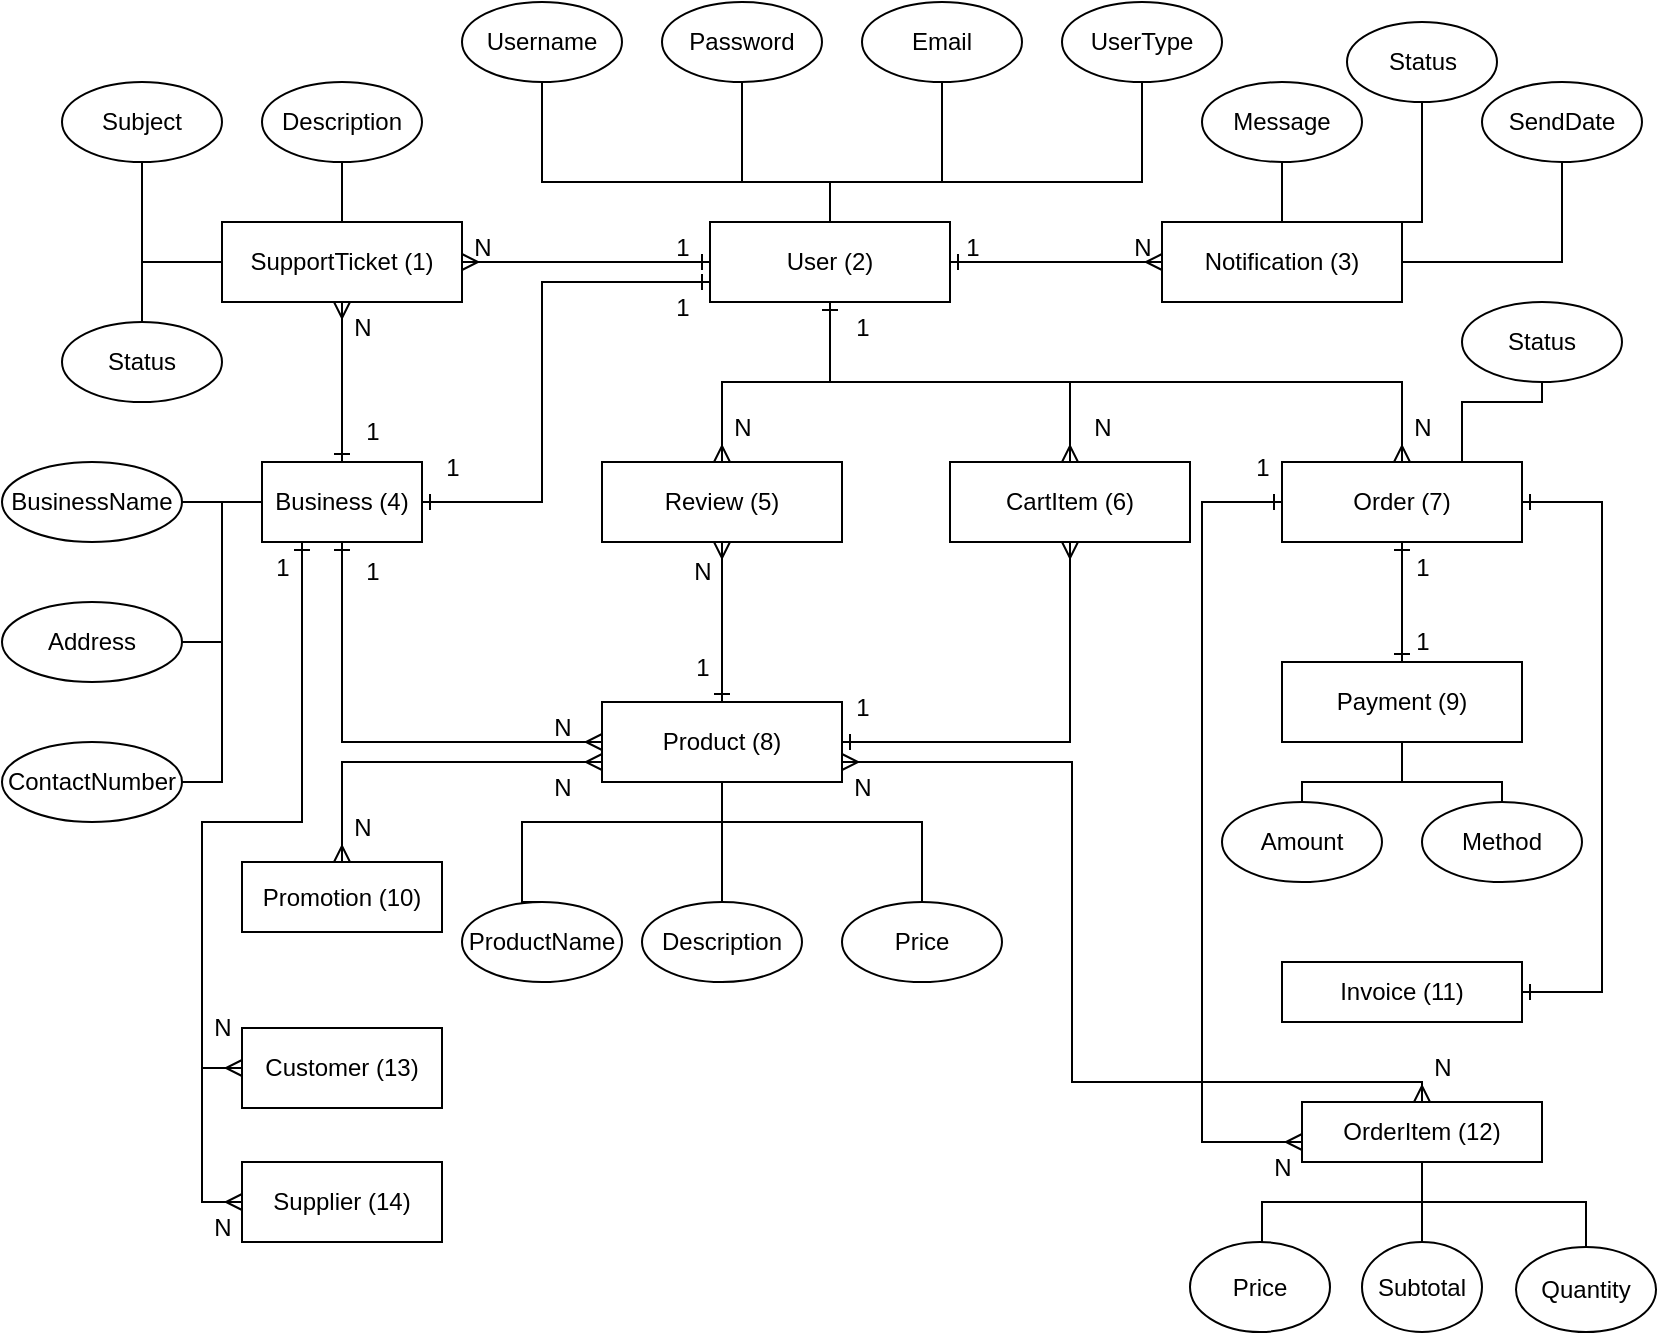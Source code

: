 <mxfile version="21.6.8" type="device">
  <diagram id="C5RBs43oDa-KdzZeNtuy" name="Page-1">
    <mxGraphModel dx="886" dy="702" grid="1" gridSize="10" guides="1" tooltips="1" connect="1" arrows="1" fold="1" page="1" pageScale="1" pageWidth="827" pageHeight="1169" math="0" shadow="0">
      <root>
        <mxCell id="WIyWlLk6GJQsqaUBKTNV-0" />
        <mxCell id="WIyWlLk6GJQsqaUBKTNV-1" parent="WIyWlLk6GJQsqaUBKTNV-0" />
        <mxCell id="UI3zg91qQOwOk9qKUBAu-9" style="edgeStyle=orthogonalEdgeStyle;rounded=0;orthogonalLoop=1;jettySize=auto;html=1;entryX=0.5;entryY=1;entryDx=0;entryDy=0;endArrow=none;endFill=0;" parent="WIyWlLk6GJQsqaUBKTNV-1" source="UI3zg91qQOwOk9qKUBAu-1" target="UI3zg91qQOwOk9qKUBAu-5" edge="1">
          <mxGeometry relative="1" as="geometry">
            <Array as="points">
              <mxPoint x="414" y="150" />
              <mxPoint x="270" y="150" />
            </Array>
          </mxGeometry>
        </mxCell>
        <mxCell id="UI3zg91qQOwOk9qKUBAu-10" style="edgeStyle=orthogonalEdgeStyle;rounded=0;orthogonalLoop=1;jettySize=auto;html=1;entryX=0.5;entryY=1;entryDx=0;entryDy=0;endArrow=none;endFill=0;" parent="WIyWlLk6GJQsqaUBKTNV-1" source="UI3zg91qQOwOk9qKUBAu-1" target="UI3zg91qQOwOk9qKUBAu-6" edge="1">
          <mxGeometry relative="1" as="geometry">
            <Array as="points">
              <mxPoint x="414" y="150" />
              <mxPoint x="370" y="150" />
            </Array>
          </mxGeometry>
        </mxCell>
        <mxCell id="UI3zg91qQOwOk9qKUBAu-11" style="edgeStyle=orthogonalEdgeStyle;rounded=0;orthogonalLoop=1;jettySize=auto;html=1;entryX=0.5;entryY=1;entryDx=0;entryDy=0;endArrow=none;endFill=0;" parent="WIyWlLk6GJQsqaUBKTNV-1" source="UI3zg91qQOwOk9qKUBAu-1" target="UI3zg91qQOwOk9qKUBAu-7" edge="1">
          <mxGeometry relative="1" as="geometry">
            <Array as="points">
              <mxPoint x="414" y="150" />
              <mxPoint x="470" y="150" />
            </Array>
          </mxGeometry>
        </mxCell>
        <mxCell id="UI3zg91qQOwOk9qKUBAu-12" style="edgeStyle=orthogonalEdgeStyle;rounded=0;orthogonalLoop=1;jettySize=auto;html=1;entryX=0.5;entryY=1;entryDx=0;entryDy=0;endArrow=none;endFill=0;" parent="WIyWlLk6GJQsqaUBKTNV-1" source="UI3zg91qQOwOk9qKUBAu-1" target="UI3zg91qQOwOk9qKUBAu-8" edge="1">
          <mxGeometry relative="1" as="geometry">
            <Array as="points">
              <mxPoint x="414" y="150" />
              <mxPoint x="570" y="150" />
            </Array>
          </mxGeometry>
        </mxCell>
        <mxCell id="UI3zg91qQOwOk9qKUBAu-23" style="edgeStyle=orthogonalEdgeStyle;rounded=0;orthogonalLoop=1;jettySize=auto;html=1;startArrow=ERone;startFill=0;endArrow=ERmany;endFill=0;" parent="WIyWlLk6GJQsqaUBKTNV-1" source="UI3zg91qQOwOk9qKUBAu-1" target="UI3zg91qQOwOk9qKUBAu-19" edge="1">
          <mxGeometry relative="1" as="geometry" />
        </mxCell>
        <mxCell id="UI3zg91qQOwOk9qKUBAu-24" style="edgeStyle=orthogonalEdgeStyle;rounded=0;orthogonalLoop=1;jettySize=auto;html=1;entryX=0;entryY=0.5;entryDx=0;entryDy=0;startArrow=ERone;startFill=0;endArrow=ERmany;endFill=0;" parent="WIyWlLk6GJQsqaUBKTNV-1" source="UI3zg91qQOwOk9qKUBAu-1" target="UI3zg91qQOwOk9qKUBAu-18" edge="1">
          <mxGeometry relative="1" as="geometry" />
        </mxCell>
        <mxCell id="UI3zg91qQOwOk9qKUBAu-27" style="edgeStyle=orthogonalEdgeStyle;rounded=0;orthogonalLoop=1;jettySize=auto;html=1;entryX=0.5;entryY=0;entryDx=0;entryDy=0;startArrow=ERone;startFill=0;endArrow=ERmany;endFill=0;" parent="WIyWlLk6GJQsqaUBKTNV-1" source="UI3zg91qQOwOk9qKUBAu-1" target="UI3zg91qQOwOk9qKUBAu-21" edge="1">
          <mxGeometry relative="1" as="geometry" />
        </mxCell>
        <mxCell id="UI3zg91qQOwOk9qKUBAu-30" style="edgeStyle=orthogonalEdgeStyle;rounded=0;orthogonalLoop=1;jettySize=auto;html=1;entryX=0.5;entryY=0;entryDx=0;entryDy=0;startArrow=ERone;startFill=0;endArrow=ERmany;endFill=0;" parent="WIyWlLk6GJQsqaUBKTNV-1" source="UI3zg91qQOwOk9qKUBAu-1" target="UI3zg91qQOwOk9qKUBAu-17" edge="1">
          <mxGeometry relative="1" as="geometry" />
        </mxCell>
        <mxCell id="UI3zg91qQOwOk9qKUBAu-31" style="edgeStyle=orthogonalEdgeStyle;rounded=0;orthogonalLoop=1;jettySize=auto;html=1;entryX=0.5;entryY=0;entryDx=0;entryDy=0;endArrow=ERmany;endFill=0;startArrow=ERone;startFill=0;" parent="WIyWlLk6GJQsqaUBKTNV-1" source="UI3zg91qQOwOk9qKUBAu-1" target="UI3zg91qQOwOk9qKUBAu-16" edge="1">
          <mxGeometry relative="1" as="geometry">
            <Array as="points">
              <mxPoint x="414" y="250" />
              <mxPoint x="700" y="250" />
            </Array>
          </mxGeometry>
        </mxCell>
        <mxCell id="UI3zg91qQOwOk9qKUBAu-32" style="edgeStyle=orthogonalEdgeStyle;rounded=0;orthogonalLoop=1;jettySize=auto;html=1;entryX=1;entryY=0.5;entryDx=0;entryDy=0;startArrow=ERone;startFill=0;endArrow=ERone;endFill=0;" parent="WIyWlLk6GJQsqaUBKTNV-1" source="UI3zg91qQOwOk9qKUBAu-1" target="UI3zg91qQOwOk9qKUBAu-14" edge="1">
          <mxGeometry relative="1" as="geometry">
            <Array as="points">
              <mxPoint x="270" y="200" />
              <mxPoint x="270" y="310" />
            </Array>
          </mxGeometry>
        </mxCell>
        <mxCell id="UI3zg91qQOwOk9qKUBAu-1" value="User (2)" style="rounded=0;whiteSpace=wrap;html=1;" parent="WIyWlLk6GJQsqaUBKTNV-1" vertex="1">
          <mxGeometry x="354" y="170" width="120" height="40" as="geometry" />
        </mxCell>
        <mxCell id="UI3zg91qQOwOk9qKUBAu-5" value="Username" style="ellipse;whiteSpace=wrap;html=1;" parent="WIyWlLk6GJQsqaUBKTNV-1" vertex="1">
          <mxGeometry x="230" y="60" width="80" height="40" as="geometry" />
        </mxCell>
        <mxCell id="UI3zg91qQOwOk9qKUBAu-6" value="Password" style="ellipse;whiteSpace=wrap;html=1;" parent="WIyWlLk6GJQsqaUBKTNV-1" vertex="1">
          <mxGeometry x="330" y="60" width="80" height="40" as="geometry" />
        </mxCell>
        <mxCell id="UI3zg91qQOwOk9qKUBAu-7" value="Email" style="ellipse;whiteSpace=wrap;html=1;" parent="WIyWlLk6GJQsqaUBKTNV-1" vertex="1">
          <mxGeometry x="430" y="60" width="80" height="40" as="geometry" />
        </mxCell>
        <mxCell id="UI3zg91qQOwOk9qKUBAu-8" value="UserType" style="ellipse;whiteSpace=wrap;html=1;" parent="WIyWlLk6GJQsqaUBKTNV-1" vertex="1">
          <mxGeometry x="530" y="60" width="80" height="40" as="geometry" />
        </mxCell>
        <mxCell id="UI3zg91qQOwOk9qKUBAu-22" style="edgeStyle=orthogonalEdgeStyle;rounded=0;orthogonalLoop=1;jettySize=auto;html=1;entryX=0.5;entryY=1;entryDx=0;entryDy=0;startArrow=ERone;startFill=0;endArrow=ERmany;endFill=0;" parent="WIyWlLk6GJQsqaUBKTNV-1" source="UI3zg91qQOwOk9qKUBAu-14" target="UI3zg91qQOwOk9qKUBAu-19" edge="1">
          <mxGeometry relative="1" as="geometry" />
        </mxCell>
        <mxCell id="UI3zg91qQOwOk9qKUBAu-26" style="edgeStyle=orthogonalEdgeStyle;rounded=0;orthogonalLoop=1;jettySize=auto;html=1;entryX=0;entryY=0.5;entryDx=0;entryDy=0;startArrow=ERone;startFill=0;endArrow=ERmany;endFill=0;" parent="WIyWlLk6GJQsqaUBKTNV-1" source="UI3zg91qQOwOk9qKUBAu-14" target="UI3zg91qQOwOk9qKUBAu-15" edge="1">
          <mxGeometry relative="1" as="geometry">
            <Array as="points">
              <mxPoint x="170" y="430" />
            </Array>
          </mxGeometry>
        </mxCell>
        <mxCell id="UI3zg91qQOwOk9qKUBAu-59" style="edgeStyle=orthogonalEdgeStyle;rounded=0;orthogonalLoop=1;jettySize=auto;html=1;entryX=1;entryY=0.5;entryDx=0;entryDy=0;endArrow=none;endFill=0;" parent="WIyWlLk6GJQsqaUBKTNV-1" source="UI3zg91qQOwOk9qKUBAu-14" target="UI3zg91qQOwOk9qKUBAu-56" edge="1">
          <mxGeometry relative="1" as="geometry" />
        </mxCell>
        <mxCell id="UI3zg91qQOwOk9qKUBAu-60" style="edgeStyle=orthogonalEdgeStyle;rounded=0;orthogonalLoop=1;jettySize=auto;html=1;entryX=1;entryY=0.5;entryDx=0;entryDy=0;endArrow=none;endFill=0;" parent="WIyWlLk6GJQsqaUBKTNV-1" source="UI3zg91qQOwOk9qKUBAu-14" target="UI3zg91qQOwOk9qKUBAu-57" edge="1">
          <mxGeometry relative="1" as="geometry" />
        </mxCell>
        <mxCell id="UI3zg91qQOwOk9qKUBAu-61" style="edgeStyle=orthogonalEdgeStyle;rounded=0;orthogonalLoop=1;jettySize=auto;html=1;entryX=1;entryY=0.5;entryDx=0;entryDy=0;endArrow=none;endFill=0;" parent="WIyWlLk6GJQsqaUBKTNV-1" source="UI3zg91qQOwOk9qKUBAu-14" target="UI3zg91qQOwOk9qKUBAu-58" edge="1">
          <mxGeometry relative="1" as="geometry" />
        </mxCell>
        <mxCell id="Hkk8Q-70TC6XMbmosX2r-22" style="edgeStyle=orthogonalEdgeStyle;rounded=0;orthogonalLoop=1;jettySize=auto;html=1;entryX=0;entryY=0.5;entryDx=0;entryDy=0;startArrow=ERone;startFill=0;endArrow=ERmany;endFill=0;" parent="WIyWlLk6GJQsqaUBKTNV-1" source="UI3zg91qQOwOk9qKUBAu-14" target="Hkk8Q-70TC6XMbmosX2r-19" edge="1">
          <mxGeometry relative="1" as="geometry">
            <Array as="points">
              <mxPoint x="150" y="470" />
              <mxPoint x="100" y="470" />
              <mxPoint x="100" y="593" />
            </Array>
          </mxGeometry>
        </mxCell>
        <mxCell id="Hkk8Q-70TC6XMbmosX2r-23" style="edgeStyle=orthogonalEdgeStyle;rounded=0;orthogonalLoop=1;jettySize=auto;html=1;entryX=0;entryY=0.5;entryDx=0;entryDy=0;startArrow=ERone;startFill=0;endArrow=ERmany;endFill=0;" parent="WIyWlLk6GJQsqaUBKTNV-1" source="UI3zg91qQOwOk9qKUBAu-14" target="Hkk8Q-70TC6XMbmosX2r-21" edge="1">
          <mxGeometry relative="1" as="geometry">
            <Array as="points">
              <mxPoint x="150" y="470" />
              <mxPoint x="100" y="470" />
              <mxPoint x="100" y="660" />
            </Array>
          </mxGeometry>
        </mxCell>
        <mxCell id="UI3zg91qQOwOk9qKUBAu-14" value="Business (4)" style="rounded=0;whiteSpace=wrap;html=1;" parent="WIyWlLk6GJQsqaUBKTNV-1" vertex="1">
          <mxGeometry x="130" y="290" width="80" height="40" as="geometry" />
        </mxCell>
        <mxCell id="UI3zg91qQOwOk9qKUBAu-28" style="edgeStyle=orthogonalEdgeStyle;rounded=0;orthogonalLoop=1;jettySize=auto;html=1;startArrow=ERone;startFill=0;endArrow=ERmany;endFill=0;" parent="WIyWlLk6GJQsqaUBKTNV-1" source="UI3zg91qQOwOk9qKUBAu-15" target="UI3zg91qQOwOk9qKUBAu-21" edge="1">
          <mxGeometry relative="1" as="geometry">
            <Array as="points">
              <mxPoint x="360" y="380" />
              <mxPoint x="360" y="380" />
            </Array>
          </mxGeometry>
        </mxCell>
        <mxCell id="UI3zg91qQOwOk9qKUBAu-29" style="edgeStyle=orthogonalEdgeStyle;rounded=0;orthogonalLoop=1;jettySize=auto;html=1;entryX=0.5;entryY=1;entryDx=0;entryDy=0;startArrow=ERone;startFill=0;endArrow=ERmany;endFill=0;" parent="WIyWlLk6GJQsqaUBKTNV-1" source="UI3zg91qQOwOk9qKUBAu-15" target="UI3zg91qQOwOk9qKUBAu-17" edge="1">
          <mxGeometry relative="1" as="geometry" />
        </mxCell>
        <mxCell id="UI3zg91qQOwOk9qKUBAu-53" style="edgeStyle=orthogonalEdgeStyle;rounded=0;orthogonalLoop=1;jettySize=auto;html=1;entryX=0.5;entryY=0;entryDx=0;entryDy=0;endArrow=none;endFill=0;" parent="WIyWlLk6GJQsqaUBKTNV-1" source="UI3zg91qQOwOk9qKUBAu-15" target="UI3zg91qQOwOk9qKUBAu-50" edge="1">
          <mxGeometry relative="1" as="geometry">
            <Array as="points">
              <mxPoint x="360" y="470" />
              <mxPoint x="260" y="470" />
              <mxPoint x="260" y="510" />
            </Array>
          </mxGeometry>
        </mxCell>
        <mxCell id="UI3zg91qQOwOk9qKUBAu-54" style="edgeStyle=orthogonalEdgeStyle;rounded=0;orthogonalLoop=1;jettySize=auto;html=1;endArrow=none;endFill=0;" parent="WIyWlLk6GJQsqaUBKTNV-1" source="UI3zg91qQOwOk9qKUBAu-15" target="UI3zg91qQOwOk9qKUBAu-51" edge="1">
          <mxGeometry relative="1" as="geometry">
            <Array as="points">
              <mxPoint x="360" y="470" />
              <mxPoint x="360" y="470" />
            </Array>
          </mxGeometry>
        </mxCell>
        <mxCell id="UI3zg91qQOwOk9qKUBAu-55" style="edgeStyle=orthogonalEdgeStyle;rounded=0;orthogonalLoop=1;jettySize=auto;html=1;endArrow=none;endFill=0;" parent="WIyWlLk6GJQsqaUBKTNV-1" source="UI3zg91qQOwOk9qKUBAu-15" target="UI3zg91qQOwOk9qKUBAu-52" edge="1">
          <mxGeometry relative="1" as="geometry">
            <Array as="points">
              <mxPoint x="360" y="470" />
              <mxPoint x="460" y="470" />
            </Array>
          </mxGeometry>
        </mxCell>
        <mxCell id="Hkk8Q-70TC6XMbmosX2r-14" style="edgeStyle=orthogonalEdgeStyle;rounded=0;orthogonalLoop=1;jettySize=auto;html=1;entryX=0.5;entryY=0;entryDx=0;entryDy=0;startArrow=ERmany;startFill=0;endArrow=ERmany;endFill=0;" parent="WIyWlLk6GJQsqaUBKTNV-1" source="UI3zg91qQOwOk9qKUBAu-15" target="Hkk8Q-70TC6XMbmosX2r-13" edge="1">
          <mxGeometry relative="1" as="geometry">
            <Array as="points">
              <mxPoint x="170" y="440" />
            </Array>
          </mxGeometry>
        </mxCell>
        <mxCell id="UI3zg91qQOwOk9qKUBAu-15" value="Product (8)" style="rounded=0;whiteSpace=wrap;html=1;" parent="WIyWlLk6GJQsqaUBKTNV-1" vertex="1">
          <mxGeometry x="300" y="410" width="120" height="40" as="geometry" />
        </mxCell>
        <mxCell id="UI3zg91qQOwOk9qKUBAu-25" style="edgeStyle=orthogonalEdgeStyle;rounded=0;orthogonalLoop=1;jettySize=auto;html=1;entryX=0.5;entryY=0;entryDx=0;entryDy=0;endArrow=ERone;endFill=0;startArrow=ERone;startFill=0;" parent="WIyWlLk6GJQsqaUBKTNV-1" source="UI3zg91qQOwOk9qKUBAu-16" target="UI3zg91qQOwOk9qKUBAu-20" edge="1">
          <mxGeometry relative="1" as="geometry" />
        </mxCell>
        <mxCell id="UI3zg91qQOwOk9qKUBAu-39" style="edgeStyle=orthogonalEdgeStyle;rounded=0;orthogonalLoop=1;jettySize=auto;html=1;entryX=0.5;entryY=1;entryDx=0;entryDy=0;endArrow=none;endFill=0;" parent="WIyWlLk6GJQsqaUBKTNV-1" source="UI3zg91qQOwOk9qKUBAu-16" target="UI3zg91qQOwOk9qKUBAu-38" edge="1">
          <mxGeometry relative="1" as="geometry">
            <Array as="points">
              <mxPoint x="730" y="260" />
            </Array>
          </mxGeometry>
        </mxCell>
        <mxCell id="Hkk8Q-70TC6XMbmosX2r-3" value="" style="edgeStyle=orthogonalEdgeStyle;rounded=0;orthogonalLoop=1;jettySize=auto;html=1;entryX=1;entryY=0.5;entryDx=0;entryDy=0;startArrow=ERone;startFill=0;endArrow=ERone;endFill=0;" parent="WIyWlLk6GJQsqaUBKTNV-1" source="UI3zg91qQOwOk9qKUBAu-16" target="Hkk8Q-70TC6XMbmosX2r-4" edge="1">
          <mxGeometry relative="1" as="geometry">
            <mxPoint x="609" y="540" as="targetPoint" />
            <Array as="points">
              <mxPoint x="800" y="310" />
              <mxPoint x="800" y="555" />
            </Array>
          </mxGeometry>
        </mxCell>
        <mxCell id="Hkk8Q-70TC6XMbmosX2r-5" style="edgeStyle=orthogonalEdgeStyle;rounded=0;orthogonalLoop=1;jettySize=auto;html=1;startArrow=ERone;startFill=0;endArrow=ERmany;endFill=0;" parent="WIyWlLk6GJQsqaUBKTNV-1" source="UI3zg91qQOwOk9qKUBAu-16" target="Hkk8Q-70TC6XMbmosX2r-6" edge="1">
          <mxGeometry relative="1" as="geometry">
            <mxPoint x="600" y="630" as="targetPoint" />
            <Array as="points">
              <mxPoint x="600" y="310" />
              <mxPoint x="600" y="630" />
            </Array>
          </mxGeometry>
        </mxCell>
        <mxCell id="UI3zg91qQOwOk9qKUBAu-16" value="Order (7)" style="rounded=0;whiteSpace=wrap;html=1;" parent="WIyWlLk6GJQsqaUBKTNV-1" vertex="1">
          <mxGeometry x="640" y="290" width="120" height="40" as="geometry" />
        </mxCell>
        <mxCell id="UI3zg91qQOwOk9qKUBAu-17" value="CartItem (6)" style="rounded=0;whiteSpace=wrap;html=1;" parent="WIyWlLk6GJQsqaUBKTNV-1" vertex="1">
          <mxGeometry x="474" y="290" width="120" height="40" as="geometry" />
        </mxCell>
        <mxCell id="UI3zg91qQOwOk9qKUBAu-37" style="edgeStyle=orthogonalEdgeStyle;rounded=0;orthogonalLoop=1;jettySize=auto;html=1;entryX=0.5;entryY=1;entryDx=0;entryDy=0;endArrow=none;endFill=0;" parent="WIyWlLk6GJQsqaUBKTNV-1" source="UI3zg91qQOwOk9qKUBAu-18" target="UI3zg91qQOwOk9qKUBAu-35" edge="1">
          <mxGeometry relative="1" as="geometry">
            <Array as="points">
              <mxPoint x="780" y="190" />
            </Array>
          </mxGeometry>
        </mxCell>
        <mxCell id="Hkk8Q-70TC6XMbmosX2r-18" style="edgeStyle=orthogonalEdgeStyle;rounded=0;orthogonalLoop=1;jettySize=auto;html=1;entryX=0.5;entryY=1;entryDx=0;entryDy=0;endArrow=none;endFill=0;" parent="WIyWlLk6GJQsqaUBKTNV-1" source="UI3zg91qQOwOk9qKUBAu-18" target="Hkk8Q-70TC6XMbmosX2r-17" edge="1">
          <mxGeometry relative="1" as="geometry">
            <Array as="points">
              <mxPoint x="670" y="170" />
              <mxPoint x="670" y="170" />
            </Array>
          </mxGeometry>
        </mxCell>
        <mxCell id="UI3zg91qQOwOk9qKUBAu-18" value="Notification (3)" style="rounded=0;whiteSpace=wrap;html=1;" parent="WIyWlLk6GJQsqaUBKTNV-1" vertex="1">
          <mxGeometry x="580" y="170" width="120" height="40" as="geometry" />
        </mxCell>
        <mxCell id="UI3zg91qQOwOk9qKUBAu-46" style="edgeStyle=orthogonalEdgeStyle;rounded=0;orthogonalLoop=1;jettySize=auto;html=1;entryX=0.5;entryY=1;entryDx=0;entryDy=0;endArrow=none;endFill=0;" parent="WIyWlLk6GJQsqaUBKTNV-1" source="UI3zg91qQOwOk9qKUBAu-19" target="UI3zg91qQOwOk9qKUBAu-44" edge="1">
          <mxGeometry relative="1" as="geometry" />
        </mxCell>
        <mxCell id="UI3zg91qQOwOk9qKUBAu-47" style="edgeStyle=orthogonalEdgeStyle;rounded=0;orthogonalLoop=1;jettySize=auto;html=1;entryX=0.5;entryY=1;entryDx=0;entryDy=0;endArrow=none;endFill=0;" parent="WIyWlLk6GJQsqaUBKTNV-1" source="UI3zg91qQOwOk9qKUBAu-19" target="UI3zg91qQOwOk9qKUBAu-45" edge="1">
          <mxGeometry relative="1" as="geometry">
            <Array as="points">
              <mxPoint x="70" y="190" />
            </Array>
          </mxGeometry>
        </mxCell>
        <mxCell id="UI3zg91qQOwOk9qKUBAu-49" style="edgeStyle=orthogonalEdgeStyle;rounded=0;orthogonalLoop=1;jettySize=auto;html=1;entryX=0.5;entryY=0;entryDx=0;entryDy=0;endArrow=none;endFill=0;" parent="WIyWlLk6GJQsqaUBKTNV-1" source="UI3zg91qQOwOk9qKUBAu-19" target="UI3zg91qQOwOk9qKUBAu-48" edge="1">
          <mxGeometry relative="1" as="geometry">
            <Array as="points">
              <mxPoint x="70" y="190" />
            </Array>
          </mxGeometry>
        </mxCell>
        <mxCell id="UI3zg91qQOwOk9qKUBAu-19" value="SupportTicket (1)" style="rounded=0;whiteSpace=wrap;html=1;" parent="WIyWlLk6GJQsqaUBKTNV-1" vertex="1">
          <mxGeometry x="110" y="170" width="120" height="40" as="geometry" />
        </mxCell>
        <mxCell id="UI3zg91qQOwOk9qKUBAu-42" style="edgeStyle=orthogonalEdgeStyle;rounded=0;orthogonalLoop=1;jettySize=auto;html=1;entryX=0.5;entryY=0;entryDx=0;entryDy=0;endArrow=none;endFill=0;" parent="WIyWlLk6GJQsqaUBKTNV-1" source="UI3zg91qQOwOk9qKUBAu-20" target="UI3zg91qQOwOk9qKUBAu-41" edge="1">
          <mxGeometry relative="1" as="geometry" />
        </mxCell>
        <mxCell id="UI3zg91qQOwOk9qKUBAu-43" style="edgeStyle=orthogonalEdgeStyle;rounded=0;orthogonalLoop=1;jettySize=auto;html=1;entryX=0.5;entryY=0;entryDx=0;entryDy=0;endArrow=none;endFill=0;" parent="WIyWlLk6GJQsqaUBKTNV-1" source="UI3zg91qQOwOk9qKUBAu-20" target="UI3zg91qQOwOk9qKUBAu-40" edge="1">
          <mxGeometry relative="1" as="geometry" />
        </mxCell>
        <mxCell id="UI3zg91qQOwOk9qKUBAu-20" value="Payment (9)" style="rounded=0;whiteSpace=wrap;html=1;" parent="WIyWlLk6GJQsqaUBKTNV-1" vertex="1">
          <mxGeometry x="640" y="390" width="120" height="40" as="geometry" />
        </mxCell>
        <mxCell id="UI3zg91qQOwOk9qKUBAu-21" value="Review (5)" style="rounded=0;whiteSpace=wrap;html=1;" parent="WIyWlLk6GJQsqaUBKTNV-1" vertex="1">
          <mxGeometry x="300" y="290" width="120" height="40" as="geometry" />
        </mxCell>
        <mxCell id="UI3zg91qQOwOk9qKUBAu-36" style="edgeStyle=orthogonalEdgeStyle;rounded=0;orthogonalLoop=1;jettySize=auto;html=1;endArrow=none;endFill=0;" parent="WIyWlLk6GJQsqaUBKTNV-1" source="UI3zg91qQOwOk9qKUBAu-34" target="UI3zg91qQOwOk9qKUBAu-18" edge="1">
          <mxGeometry relative="1" as="geometry" />
        </mxCell>
        <mxCell id="UI3zg91qQOwOk9qKUBAu-34" value="Message" style="ellipse;whiteSpace=wrap;html=1;" parent="WIyWlLk6GJQsqaUBKTNV-1" vertex="1">
          <mxGeometry x="600" y="100" width="80" height="40" as="geometry" />
        </mxCell>
        <mxCell id="UI3zg91qQOwOk9qKUBAu-35" value="SendDate" style="ellipse;whiteSpace=wrap;html=1;" parent="WIyWlLk6GJQsqaUBKTNV-1" vertex="1">
          <mxGeometry x="740" y="100" width="80" height="40" as="geometry" />
        </mxCell>
        <mxCell id="UI3zg91qQOwOk9qKUBAu-38" value="Status" style="ellipse;whiteSpace=wrap;html=1;" parent="WIyWlLk6GJQsqaUBKTNV-1" vertex="1">
          <mxGeometry x="730" y="210" width="80" height="40" as="geometry" />
        </mxCell>
        <mxCell id="UI3zg91qQOwOk9qKUBAu-40" value="Amount" style="ellipse;whiteSpace=wrap;html=1;" parent="WIyWlLk6GJQsqaUBKTNV-1" vertex="1">
          <mxGeometry x="610" y="460" width="80" height="40" as="geometry" />
        </mxCell>
        <mxCell id="UI3zg91qQOwOk9qKUBAu-41" value="Method" style="ellipse;whiteSpace=wrap;html=1;" parent="WIyWlLk6GJQsqaUBKTNV-1" vertex="1">
          <mxGeometry x="710" y="460" width="80" height="40" as="geometry" />
        </mxCell>
        <mxCell id="UI3zg91qQOwOk9qKUBAu-44" value="Description" style="ellipse;whiteSpace=wrap;html=1;" parent="WIyWlLk6GJQsqaUBKTNV-1" vertex="1">
          <mxGeometry x="130" y="100" width="80" height="40" as="geometry" />
        </mxCell>
        <mxCell id="UI3zg91qQOwOk9qKUBAu-45" value="Subject" style="ellipse;whiteSpace=wrap;html=1;" parent="WIyWlLk6GJQsqaUBKTNV-1" vertex="1">
          <mxGeometry x="30" y="100" width="80" height="40" as="geometry" />
        </mxCell>
        <mxCell id="UI3zg91qQOwOk9qKUBAu-48" value="Status" style="ellipse;whiteSpace=wrap;html=1;" parent="WIyWlLk6GJQsqaUBKTNV-1" vertex="1">
          <mxGeometry x="30" y="220" width="80" height="40" as="geometry" />
        </mxCell>
        <mxCell id="UI3zg91qQOwOk9qKUBAu-50" value="ProductName" style="ellipse;whiteSpace=wrap;html=1;" parent="WIyWlLk6GJQsqaUBKTNV-1" vertex="1">
          <mxGeometry x="230" y="510" width="80" height="40" as="geometry" />
        </mxCell>
        <mxCell id="UI3zg91qQOwOk9qKUBAu-51" value="Description" style="ellipse;whiteSpace=wrap;html=1;" parent="WIyWlLk6GJQsqaUBKTNV-1" vertex="1">
          <mxGeometry x="320" y="510" width="80" height="40" as="geometry" />
        </mxCell>
        <mxCell id="UI3zg91qQOwOk9qKUBAu-52" value="Price" style="ellipse;whiteSpace=wrap;html=1;" parent="WIyWlLk6GJQsqaUBKTNV-1" vertex="1">
          <mxGeometry x="420" y="510" width="80" height="40" as="geometry" />
        </mxCell>
        <mxCell id="UI3zg91qQOwOk9qKUBAu-56" value="BusinessName" style="ellipse;whiteSpace=wrap;html=1;" parent="WIyWlLk6GJQsqaUBKTNV-1" vertex="1">
          <mxGeometry y="290" width="90" height="40" as="geometry" />
        </mxCell>
        <mxCell id="UI3zg91qQOwOk9qKUBAu-57" value="Address" style="ellipse;whiteSpace=wrap;html=1;" parent="WIyWlLk6GJQsqaUBKTNV-1" vertex="1">
          <mxGeometry y="360" width="90" height="40" as="geometry" />
        </mxCell>
        <mxCell id="UI3zg91qQOwOk9qKUBAu-58" value="ContactNumber" style="ellipse;whiteSpace=wrap;html=1;" parent="WIyWlLk6GJQsqaUBKTNV-1" vertex="1">
          <mxGeometry y="430" width="90" height="40" as="geometry" />
        </mxCell>
        <mxCell id="UI3zg91qQOwOk9qKUBAu-62" value="1" style="text;html=1;align=center;verticalAlign=middle;resizable=0;points=[];autosize=1;strokeColor=none;fillColor=none;" parent="WIyWlLk6GJQsqaUBKTNV-1" vertex="1">
          <mxGeometry x="335" y="378" width="30" height="30" as="geometry" />
        </mxCell>
        <mxCell id="UI3zg91qQOwOk9qKUBAu-63" value="N" style="text;html=1;align=center;verticalAlign=middle;resizable=0;points=[];autosize=1;strokeColor=none;fillColor=none;" parent="WIyWlLk6GJQsqaUBKTNV-1" vertex="1">
          <mxGeometry x="335" y="330" width="30" height="30" as="geometry" />
        </mxCell>
        <mxCell id="UI3zg91qQOwOk9qKUBAu-64" value="N" style="text;html=1;align=center;verticalAlign=middle;resizable=0;points=[];autosize=1;strokeColor=none;fillColor=none;" parent="WIyWlLk6GJQsqaUBKTNV-1" vertex="1">
          <mxGeometry x="265" y="408" width="30" height="30" as="geometry" />
        </mxCell>
        <mxCell id="UI3zg91qQOwOk9qKUBAu-65" value="1" style="text;html=1;align=center;verticalAlign=middle;resizable=0;points=[];autosize=1;strokeColor=none;fillColor=none;" parent="WIyWlLk6GJQsqaUBKTNV-1" vertex="1">
          <mxGeometry x="170" y="330" width="30" height="30" as="geometry" />
        </mxCell>
        <mxCell id="UI3zg91qQOwOk9qKUBAu-66" value="1" style="text;html=1;align=center;verticalAlign=middle;resizable=0;points=[];autosize=1;strokeColor=none;fillColor=none;" parent="WIyWlLk6GJQsqaUBKTNV-1" vertex="1">
          <mxGeometry x="210" y="278" width="30" height="30" as="geometry" />
        </mxCell>
        <mxCell id="UI3zg91qQOwOk9qKUBAu-67" value="1" style="text;html=1;align=center;verticalAlign=middle;resizable=0;points=[];autosize=1;strokeColor=none;fillColor=none;" parent="WIyWlLk6GJQsqaUBKTNV-1" vertex="1">
          <mxGeometry x="170" y="260" width="30" height="30" as="geometry" />
        </mxCell>
        <mxCell id="UI3zg91qQOwOk9qKUBAu-68" value="N" style="text;html=1;align=center;verticalAlign=middle;resizable=0;points=[];autosize=1;strokeColor=none;fillColor=none;" parent="WIyWlLk6GJQsqaUBKTNV-1" vertex="1">
          <mxGeometry x="165" y="208" width="30" height="30" as="geometry" />
        </mxCell>
        <mxCell id="UI3zg91qQOwOk9qKUBAu-69" value="1" style="text;html=1;align=center;verticalAlign=middle;resizable=0;points=[];autosize=1;strokeColor=none;fillColor=none;" parent="WIyWlLk6GJQsqaUBKTNV-1" vertex="1">
          <mxGeometry x="325" y="198" width="30" height="30" as="geometry" />
        </mxCell>
        <mxCell id="UI3zg91qQOwOk9qKUBAu-70" value="1" style="text;html=1;align=center;verticalAlign=middle;resizable=0;points=[];autosize=1;strokeColor=none;fillColor=none;" parent="WIyWlLk6GJQsqaUBKTNV-1" vertex="1">
          <mxGeometry x="325" y="168" width="30" height="30" as="geometry" />
        </mxCell>
        <mxCell id="UI3zg91qQOwOk9qKUBAu-71" value="N" style="text;html=1;align=center;verticalAlign=middle;resizable=0;points=[];autosize=1;strokeColor=none;fillColor=none;" parent="WIyWlLk6GJQsqaUBKTNV-1" vertex="1">
          <mxGeometry x="225" y="168" width="30" height="30" as="geometry" />
        </mxCell>
        <mxCell id="UI3zg91qQOwOk9qKUBAu-72" value="1" style="text;html=1;align=center;verticalAlign=middle;resizable=0;points=[];autosize=1;strokeColor=none;fillColor=none;" parent="WIyWlLk6GJQsqaUBKTNV-1" vertex="1">
          <mxGeometry x="415" y="208" width="30" height="30" as="geometry" />
        </mxCell>
        <mxCell id="UI3zg91qQOwOk9qKUBAu-73" value="N" style="text;html=1;align=center;verticalAlign=middle;resizable=0;points=[];autosize=1;strokeColor=none;fillColor=none;" parent="WIyWlLk6GJQsqaUBKTNV-1" vertex="1">
          <mxGeometry x="355" y="258" width="30" height="30" as="geometry" />
        </mxCell>
        <mxCell id="UI3zg91qQOwOk9qKUBAu-74" value="N" style="text;html=1;align=center;verticalAlign=middle;resizable=0;points=[];autosize=1;strokeColor=none;fillColor=none;" parent="WIyWlLk6GJQsqaUBKTNV-1" vertex="1">
          <mxGeometry x="535" y="258" width="30" height="30" as="geometry" />
        </mxCell>
        <mxCell id="UI3zg91qQOwOk9qKUBAu-75" value="N" style="text;html=1;align=center;verticalAlign=middle;resizable=0;points=[];autosize=1;strokeColor=none;fillColor=none;" parent="WIyWlLk6GJQsqaUBKTNV-1" vertex="1">
          <mxGeometry x="695" y="258" width="30" height="30" as="geometry" />
        </mxCell>
        <mxCell id="UI3zg91qQOwOk9qKUBAu-76" value="1" style="text;html=1;align=center;verticalAlign=middle;resizable=0;points=[];autosize=1;strokeColor=none;fillColor=none;" parent="WIyWlLk6GJQsqaUBKTNV-1" vertex="1">
          <mxGeometry x="695" y="328" width="30" height="30" as="geometry" />
        </mxCell>
        <mxCell id="UI3zg91qQOwOk9qKUBAu-77" value="1" style="text;html=1;align=center;verticalAlign=middle;resizable=0;points=[];autosize=1;strokeColor=none;fillColor=none;" parent="WIyWlLk6GJQsqaUBKTNV-1" vertex="1">
          <mxGeometry x="695" y="365" width="30" height="30" as="geometry" />
        </mxCell>
        <mxCell id="UI3zg91qQOwOk9qKUBAu-78" value="1" style="text;html=1;align=center;verticalAlign=middle;resizable=0;points=[];autosize=1;strokeColor=none;fillColor=none;" parent="WIyWlLk6GJQsqaUBKTNV-1" vertex="1">
          <mxGeometry x="415" y="398" width="30" height="30" as="geometry" />
        </mxCell>
        <mxCell id="UI3zg91qQOwOk9qKUBAu-80" value="1" style="text;html=1;align=center;verticalAlign=middle;resizable=0;points=[];autosize=1;strokeColor=none;fillColor=none;" parent="WIyWlLk6GJQsqaUBKTNV-1" vertex="1">
          <mxGeometry x="470" y="168" width="30" height="30" as="geometry" />
        </mxCell>
        <mxCell id="UI3zg91qQOwOk9qKUBAu-81" value="N" style="text;html=1;align=center;verticalAlign=middle;resizable=0;points=[];autosize=1;strokeColor=none;fillColor=none;" parent="WIyWlLk6GJQsqaUBKTNV-1" vertex="1">
          <mxGeometry x="555" y="168" width="30" height="30" as="geometry" />
        </mxCell>
        <mxCell id="Hkk8Q-70TC6XMbmosX2r-4" value="Invoice (11)" style="rounded=0;whiteSpace=wrap;html=1;" parent="WIyWlLk6GJQsqaUBKTNV-1" vertex="1">
          <mxGeometry x="640" y="540" width="120" height="30" as="geometry" />
        </mxCell>
        <mxCell id="Hkk8Q-70TC6XMbmosX2r-7" style="edgeStyle=orthogonalEdgeStyle;rounded=0;orthogonalLoop=1;jettySize=auto;html=1;entryX=1;entryY=0.75;entryDx=0;entryDy=0;startArrow=ERmany;startFill=0;endArrow=ERmany;endFill=0;" parent="WIyWlLk6GJQsqaUBKTNV-1" source="Hkk8Q-70TC6XMbmosX2r-6" target="UI3zg91qQOwOk9qKUBAu-15" edge="1">
          <mxGeometry relative="1" as="geometry">
            <Array as="points">
              <mxPoint x="710" y="600" />
              <mxPoint x="535" y="600" />
              <mxPoint x="535" y="440" />
            </Array>
          </mxGeometry>
        </mxCell>
        <mxCell id="Hkk8Q-70TC6XMbmosX2r-28" value="" style="edgeStyle=orthogonalEdgeStyle;rounded=0;orthogonalLoop=1;jettySize=auto;html=1;endArrow=none;endFill=0;" parent="WIyWlLk6GJQsqaUBKTNV-1" source="Hkk8Q-70TC6XMbmosX2r-6" target="Hkk8Q-70TC6XMbmosX2r-27" edge="1">
          <mxGeometry relative="1" as="geometry">
            <Array as="points">
              <mxPoint x="710" y="660" />
            </Array>
          </mxGeometry>
        </mxCell>
        <mxCell id="Hkk8Q-70TC6XMbmosX2r-34" value="" style="edgeStyle=orthogonalEdgeStyle;rounded=0;orthogonalLoop=1;jettySize=auto;html=1;endArrow=none;endFill=0;" parent="WIyWlLk6GJQsqaUBKTNV-1" source="Hkk8Q-70TC6XMbmosX2r-6" target="Hkk8Q-70TC6XMbmosX2r-29" edge="1">
          <mxGeometry relative="1" as="geometry">
            <Array as="points">
              <mxPoint x="710" y="660" />
              <mxPoint x="630" y="660" />
            </Array>
          </mxGeometry>
        </mxCell>
        <mxCell id="Hkk8Q-70TC6XMbmosX2r-36" value="" style="edgeStyle=orthogonalEdgeStyle;rounded=0;orthogonalLoop=1;jettySize=auto;html=1;endArrow=none;endFill=0;" parent="WIyWlLk6GJQsqaUBKTNV-1" source="Hkk8Q-70TC6XMbmosX2r-6" target="Hkk8Q-70TC6XMbmosX2r-35" edge="1">
          <mxGeometry relative="1" as="geometry" />
        </mxCell>
        <mxCell id="Hkk8Q-70TC6XMbmosX2r-6" value="OrderItem (12)" style="rounded=0;whiteSpace=wrap;html=1;" parent="WIyWlLk6GJQsqaUBKTNV-1" vertex="1">
          <mxGeometry x="650" y="610" width="120" height="30" as="geometry" />
        </mxCell>
        <mxCell id="Hkk8Q-70TC6XMbmosX2r-8" value="1" style="text;html=1;align=center;verticalAlign=middle;resizable=0;points=[];autosize=1;strokeColor=none;fillColor=none;" parent="WIyWlLk6GJQsqaUBKTNV-1" vertex="1">
          <mxGeometry x="615" y="278" width="30" height="30" as="geometry" />
        </mxCell>
        <mxCell id="Hkk8Q-70TC6XMbmosX2r-9" value="N" style="text;html=1;align=center;verticalAlign=middle;resizable=0;points=[];autosize=1;strokeColor=none;fillColor=none;" parent="WIyWlLk6GJQsqaUBKTNV-1" vertex="1">
          <mxGeometry x="705" y="578" width="30" height="30" as="geometry" />
        </mxCell>
        <mxCell id="Hkk8Q-70TC6XMbmosX2r-10" value="N" style="text;html=1;align=center;verticalAlign=middle;resizable=0;points=[];autosize=1;strokeColor=none;fillColor=none;" parent="WIyWlLk6GJQsqaUBKTNV-1" vertex="1">
          <mxGeometry x="625" y="628" width="30" height="30" as="geometry" />
        </mxCell>
        <mxCell id="Hkk8Q-70TC6XMbmosX2r-11" value="N" style="text;html=1;align=center;verticalAlign=middle;resizable=0;points=[];autosize=1;strokeColor=none;fillColor=none;" parent="WIyWlLk6GJQsqaUBKTNV-1" vertex="1">
          <mxGeometry x="415" y="438" width="30" height="30" as="geometry" />
        </mxCell>
        <mxCell id="Hkk8Q-70TC6XMbmosX2r-13" value="Promotion (10)" style="rounded=0;whiteSpace=wrap;html=1;" parent="WIyWlLk6GJQsqaUBKTNV-1" vertex="1">
          <mxGeometry x="120" y="490" width="100" height="35" as="geometry" />
        </mxCell>
        <mxCell id="Hkk8Q-70TC6XMbmosX2r-15" value="N" style="text;html=1;align=center;verticalAlign=middle;resizable=0;points=[];autosize=1;strokeColor=none;fillColor=none;" parent="WIyWlLk6GJQsqaUBKTNV-1" vertex="1">
          <mxGeometry x="265" y="438" width="30" height="30" as="geometry" />
        </mxCell>
        <mxCell id="Hkk8Q-70TC6XMbmosX2r-16" value="N" style="text;html=1;align=center;verticalAlign=middle;resizable=0;points=[];autosize=1;strokeColor=none;fillColor=none;" parent="WIyWlLk6GJQsqaUBKTNV-1" vertex="1">
          <mxGeometry x="165" y="458" width="30" height="30" as="geometry" />
        </mxCell>
        <mxCell id="Hkk8Q-70TC6XMbmosX2r-17" value="Status" style="ellipse;whiteSpace=wrap;html=1;" parent="WIyWlLk6GJQsqaUBKTNV-1" vertex="1">
          <mxGeometry x="672.5" y="70" width="75" height="40" as="geometry" />
        </mxCell>
        <mxCell id="Hkk8Q-70TC6XMbmosX2r-19" value="Customer (13)" style="whiteSpace=wrap;html=1;" parent="WIyWlLk6GJQsqaUBKTNV-1" vertex="1">
          <mxGeometry x="120" y="573" width="100" height="40" as="geometry" />
        </mxCell>
        <mxCell id="Hkk8Q-70TC6XMbmosX2r-21" value="Supplier (14)" style="whiteSpace=wrap;html=1;" parent="WIyWlLk6GJQsqaUBKTNV-1" vertex="1">
          <mxGeometry x="120" y="640" width="100" height="40" as="geometry" />
        </mxCell>
        <mxCell id="Hkk8Q-70TC6XMbmosX2r-24" value="1" style="text;html=1;align=center;verticalAlign=middle;resizable=0;points=[];autosize=1;strokeColor=none;fillColor=none;" parent="WIyWlLk6GJQsqaUBKTNV-1" vertex="1">
          <mxGeometry x="125" y="328" width="30" height="30" as="geometry" />
        </mxCell>
        <mxCell id="Hkk8Q-70TC6XMbmosX2r-25" value="N" style="text;html=1;align=center;verticalAlign=middle;resizable=0;points=[];autosize=1;strokeColor=none;fillColor=none;" parent="WIyWlLk6GJQsqaUBKTNV-1" vertex="1">
          <mxGeometry x="95" y="558" width="30" height="30" as="geometry" />
        </mxCell>
        <mxCell id="Hkk8Q-70TC6XMbmosX2r-26" value="N" style="text;html=1;align=center;verticalAlign=middle;resizable=0;points=[];autosize=1;strokeColor=none;fillColor=none;" parent="WIyWlLk6GJQsqaUBKTNV-1" vertex="1">
          <mxGeometry x="95" y="658" width="30" height="30" as="geometry" />
        </mxCell>
        <mxCell id="Hkk8Q-70TC6XMbmosX2r-27" value="Quantity" style="ellipse;whiteSpace=wrap;html=1;rounded=0;" parent="WIyWlLk6GJQsqaUBKTNV-1" vertex="1">
          <mxGeometry x="757" y="682.5" width="70" height="42.5" as="geometry" />
        </mxCell>
        <mxCell id="Hkk8Q-70TC6XMbmosX2r-29" value="Price" style="ellipse;whiteSpace=wrap;html=1;rounded=0;" parent="WIyWlLk6GJQsqaUBKTNV-1" vertex="1">
          <mxGeometry x="594" y="680" width="70" height="45" as="geometry" />
        </mxCell>
        <mxCell id="Hkk8Q-70TC6XMbmosX2r-35" value="Subtotal" style="ellipse;whiteSpace=wrap;html=1;rounded=0;" parent="WIyWlLk6GJQsqaUBKTNV-1" vertex="1">
          <mxGeometry x="680" y="680" width="60" height="45" as="geometry" />
        </mxCell>
      </root>
    </mxGraphModel>
  </diagram>
</mxfile>
